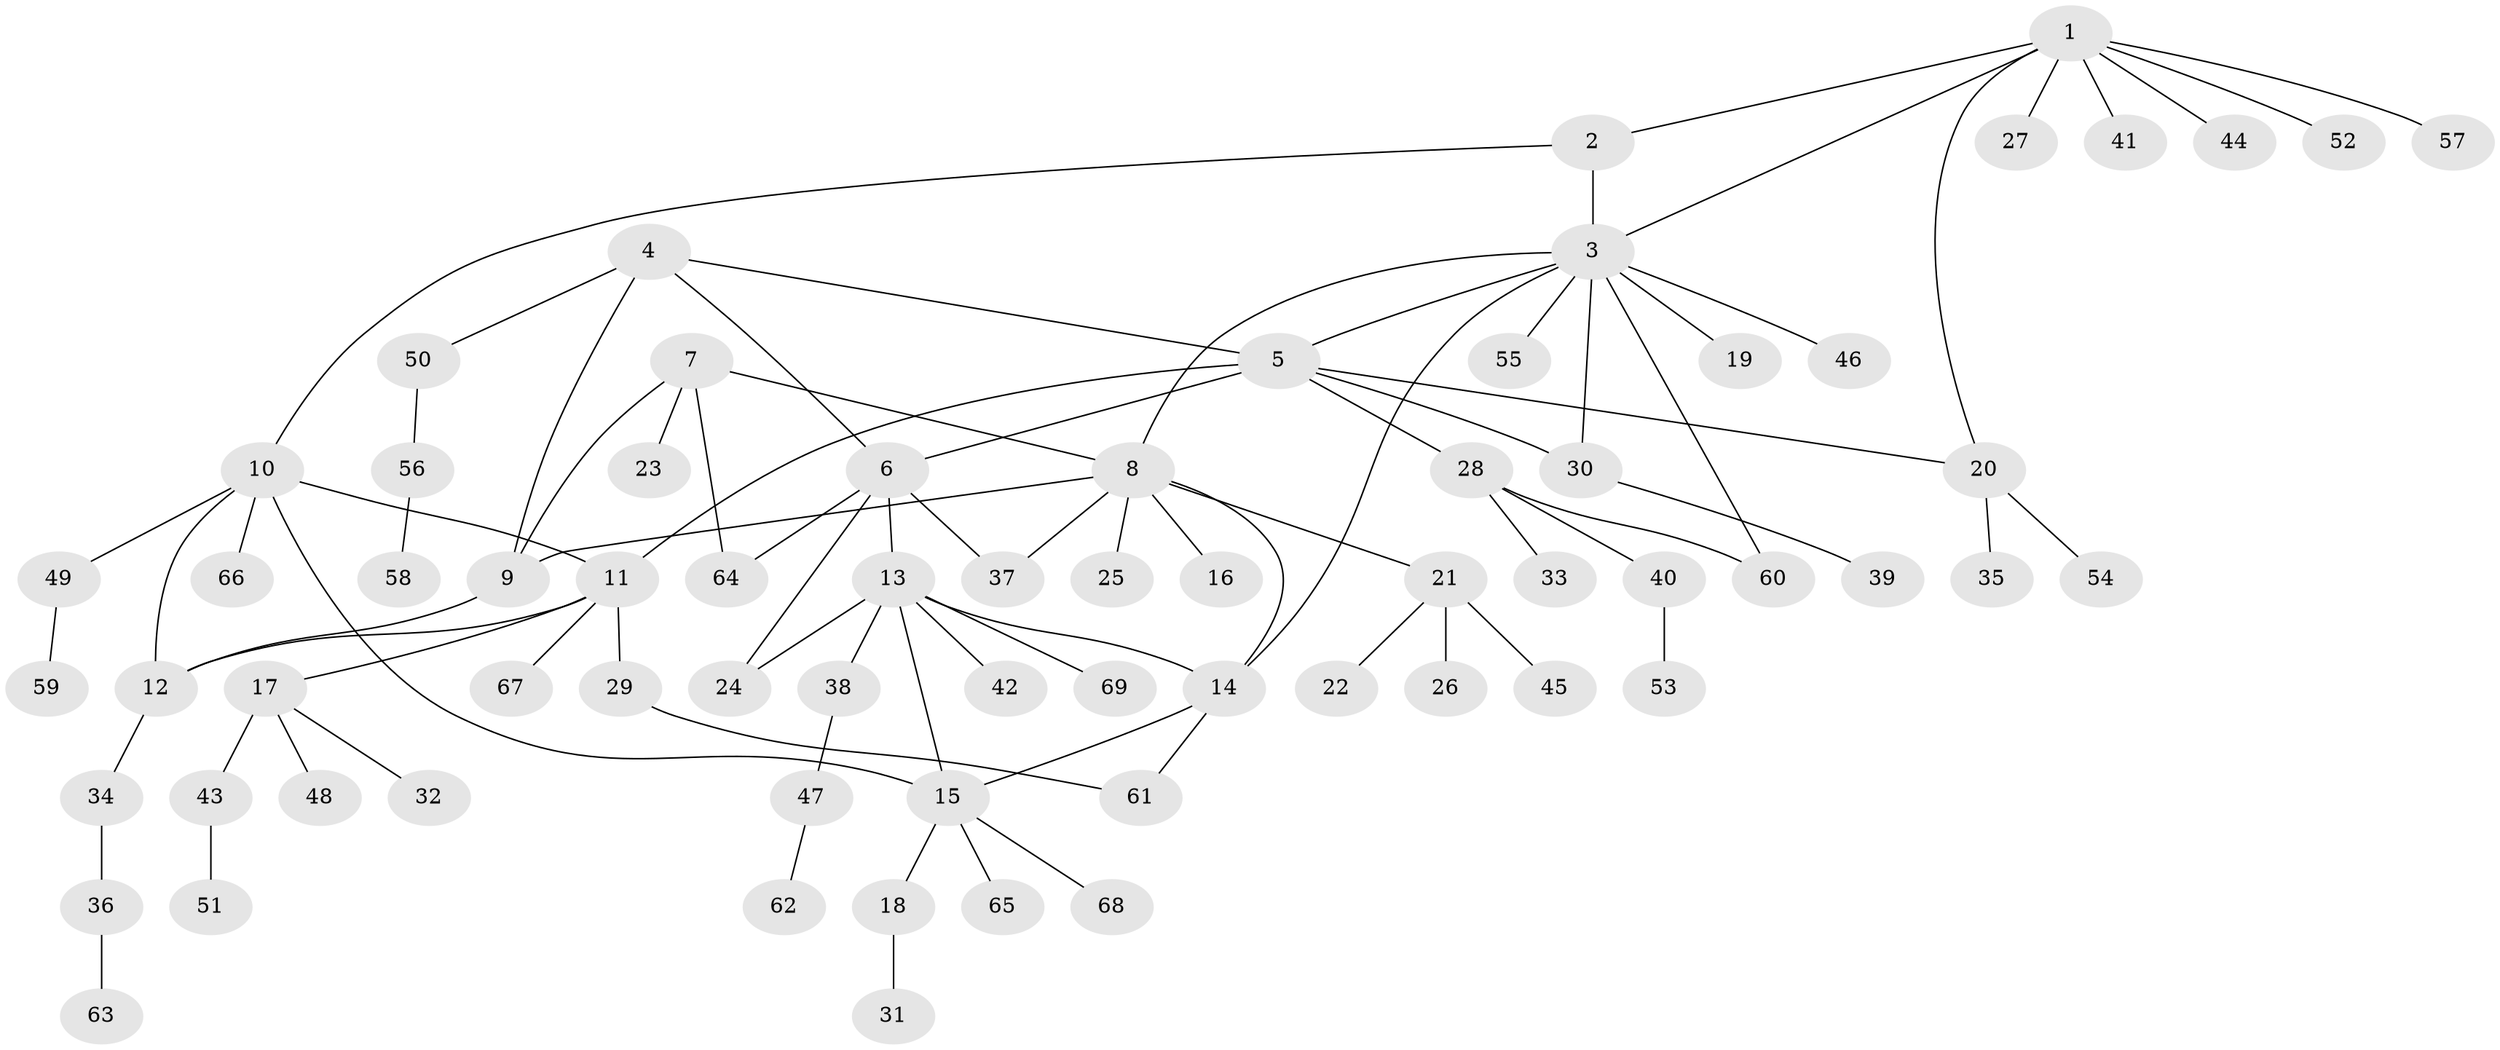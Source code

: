 // Generated by graph-tools (version 1.1) at 2025/55/03/09/25 04:55:10]
// undirected, 69 vertices, 86 edges
graph export_dot {
graph [start="1"]
  node [color=gray90,style=filled];
  1;
  2;
  3;
  4;
  5;
  6;
  7;
  8;
  9;
  10;
  11;
  12;
  13;
  14;
  15;
  16;
  17;
  18;
  19;
  20;
  21;
  22;
  23;
  24;
  25;
  26;
  27;
  28;
  29;
  30;
  31;
  32;
  33;
  34;
  35;
  36;
  37;
  38;
  39;
  40;
  41;
  42;
  43;
  44;
  45;
  46;
  47;
  48;
  49;
  50;
  51;
  52;
  53;
  54;
  55;
  56;
  57;
  58;
  59;
  60;
  61;
  62;
  63;
  64;
  65;
  66;
  67;
  68;
  69;
  1 -- 2;
  1 -- 3;
  1 -- 20;
  1 -- 27;
  1 -- 41;
  1 -- 44;
  1 -- 52;
  1 -- 57;
  2 -- 3;
  2 -- 10;
  3 -- 5;
  3 -- 8;
  3 -- 14;
  3 -- 19;
  3 -- 30;
  3 -- 46;
  3 -- 55;
  3 -- 60;
  4 -- 5;
  4 -- 6;
  4 -- 9;
  4 -- 50;
  5 -- 6;
  5 -- 11;
  5 -- 20;
  5 -- 28;
  5 -- 30;
  6 -- 13;
  6 -- 24;
  6 -- 37;
  6 -- 64;
  7 -- 8;
  7 -- 9;
  7 -- 23;
  7 -- 64;
  8 -- 9;
  8 -- 14;
  8 -- 16;
  8 -- 21;
  8 -- 25;
  8 -- 37;
  9 -- 12;
  10 -- 11;
  10 -- 12;
  10 -- 15;
  10 -- 49;
  10 -- 66;
  11 -- 12;
  11 -- 17;
  11 -- 29;
  11 -- 67;
  12 -- 34;
  13 -- 14;
  13 -- 15;
  13 -- 24;
  13 -- 38;
  13 -- 42;
  13 -- 69;
  14 -- 15;
  14 -- 61;
  15 -- 18;
  15 -- 65;
  15 -- 68;
  17 -- 32;
  17 -- 43;
  17 -- 48;
  18 -- 31;
  20 -- 35;
  20 -- 54;
  21 -- 22;
  21 -- 26;
  21 -- 45;
  28 -- 33;
  28 -- 40;
  28 -- 60;
  29 -- 61;
  30 -- 39;
  34 -- 36;
  36 -- 63;
  38 -- 47;
  40 -- 53;
  43 -- 51;
  47 -- 62;
  49 -- 59;
  50 -- 56;
  56 -- 58;
}
